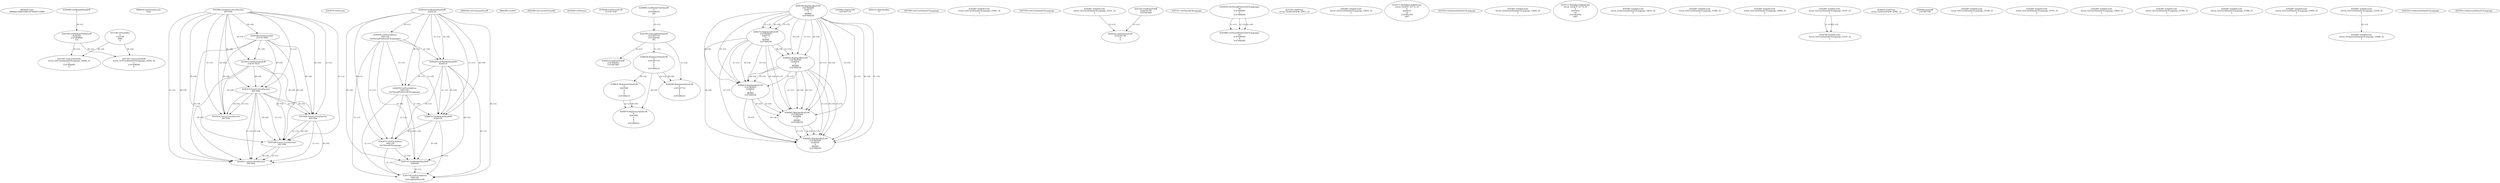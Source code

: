 // Global SCDG with merge call
digraph {
	0 [label="6850628.main
0008fdfc59d62544fccd754b827a3800"]
	1 [label="4254480.GetModuleHandleW
0"]
	2 [label="6844434.SetThreadLocale
1024"]
	3 [label="4243965.InitializeCriticalSection
6917004"]
	4 [label="4243979.GetVersion
"]
	5 [label="4244018.GetModuleHandleW
4244120"]
	6 [label="4244024.GetProcAddress
9441320
GetThreadPreferredUILanguages"]
	5 -> 6 [label="(0-->1)"]
	7 [label="4244044.GetModuleHandleW
4244120"]
	5 -> 7 [label="(1-->1)"]
	5 -> 7 [label="(0-->0)"]
	6 -> 7 [label="(1-->0)"]
	8 [label="4244050.GetProcAddress
9441320
SetThreadPreferredUILanguages"]
	5 -> 8 [label="(0-->1)"]
	6 -> 8 [label="(1-->1)"]
	7 -> 8 [label="(0-->1)"]
	9 [label="4244070.GetModuleHandleW
4244120"]
	5 -> 9 [label="(1-->1)"]
	7 -> 9 [label="(1-->1)"]
	5 -> 9 [label="(0-->0)"]
	6 -> 9 [label="(1-->0)"]
	7 -> 9 [label="(0-->0)"]
	8 -> 9 [label="(1-->0)"]
	10 [label="4244076.GetProcAddress
9441320
GetThreadUILanguage"]
	5 -> 10 [label="(0-->1)"]
	6 -> 10 [label="(1-->1)"]
	7 -> 10 [label="(0-->1)"]
	8 -> 10 [label="(1-->1)"]
	9 -> 10 [label="(0-->1)"]
	11 [label="4250188.GetSystemInfo
2147417660"]
	3 -> 11 [label="(0-->0)"]
	12 [label="6844540.GetCommandLineW
"]
	13 [label="4214413.GetStartupInfoW
2147417624"]
	3 -> 13 [label="(0-->0)"]
	11 -> 13 [label="(0-->0)"]
	14 [label="6844560.GetACP
"]
	15 [label="6844580.GetCurrentThreadId
"]
	16 [label="4250204.GetVersion
"]
	17 [label="4276690.GetVersionExW
2147417420"]
	18 [label="4243306.GetModuleFileNameW
4194304
2147408904
522"]
	1 -> 18 [label="(0-->1)"]
	19 [label="4248064.GetModuleFileNameW
0
2147408370
261"]
	20 [label="4215383.VirtualAlloc
0
1310704
4096
4"]
	21 [label="4246338.RegOpenKeyExW
2147483649
4246772
0
983065
2147408236"]
	22 [label="4246372.RegOpenKeyExW
2147483650
4246772
0
983065
2147408236"]
	21 -> 22 [label="(2-->2)"]
	21 -> 22 [label="(4-->4)"]
	21 -> 22 [label="(5-->5)"]
	23 [label="4246402.RegOpenKeyExW
2147483649
4246832
0
983065
2147408236"]
	21 -> 23 [label="(1-->1)"]
	21 -> 23 [label="(4-->4)"]
	22 -> 23 [label="(4-->4)"]
	21 -> 23 [label="(5-->5)"]
	22 -> 23 [label="(5-->5)"]
	24 [label="4245741.GetModuleHandleW
4246160"]
	5 -> 24 [label="(0-->0)"]
	6 -> 24 [label="(1-->0)"]
	7 -> 24 [label="(0-->0)"]
	8 -> 24 [label="(1-->0)"]
	9 -> 24 [label="(0-->0)"]
	10 -> 24 [label="(1-->0)"]
	25 [label="4245758.GetProcAddress
9441320
GetLongPathNameW"]
	5 -> 25 [label="(0-->1)"]
	6 -> 25 [label="(1-->1)"]
	7 -> 25 [label="(0-->1)"]
	8 -> 25 [label="(1-->1)"]
	9 -> 25 [label="(0-->1)"]
	10 -> 25 [label="(1-->1)"]
	24 -> 25 [label="(0-->1)"]
	26 [label="4245785.GetLongPathNameW
2147407710
2147406542
261"]
	19 -> 26 [label="(3-->3)"]
	27 [label="4245683.CharNextW
2147407716"]
	28 [label="4246014.FindFirstFileW
2147406542
2147407064"]
	26 -> 28 [label="(2-->1)"]
	29 [label="4246556.RegQueryValueExW
0
2147407710
0
0
0
2147408232"]
	26 -> 29 [label="(1-->2)"]
	30 [label="4246635.RegQueryValueExW
0
4247000
0
0
0
2147408232"]
	29 -> 30 [label="(6-->6)"]
	31 [label="4246722.RegCloseKey
0"]
	32 [label="4247883.GetUserDefaultUILanguage
"]
	33 [label="4245418.EnterCriticalSection
6917004"]
	3 -> 33 [label="(1-->1)"]
	3 -> 33 [label="(0-->0)"]
	11 -> 33 [label="(0-->0)"]
	13 -> 33 [label="(0-->0)"]
	34 [label="4245469.LeaveCriticalSection
6917004"]
	3 -> 34 [label="(1-->1)"]
	33 -> 34 [label="(1-->1)"]
	3 -> 34 [label="(0-->0)"]
	11 -> 34 [label="(0-->0)"]
	13 -> 34 [label="(0-->0)"]
	33 -> 34 [label="(0-->0)"]
	35 [label="4245487.IsValidLocale
retval_GetUserDefaultUILanguage_33941_32
2"]
	36 [label="4245580.EnterCriticalSection
6917004"]
	3 -> 36 [label="(1-->1)"]
	33 -> 36 [label="(1-->1)"]
	34 -> 36 [label="(1-->1)"]
	3 -> 36 [label="(0-->0)"]
	11 -> 36 [label="(0-->0)"]
	13 -> 36 [label="(0-->0)"]
	33 -> 36 [label="(0-->0)"]
	34 -> 36 [label="(0-->0)"]
	37 [label="4245621.LeaveCriticalSection
6917004"]
	3 -> 37 [label="(1-->1)"]
	33 -> 37 [label="(1-->1)"]
	34 -> 37 [label="(1-->1)"]
	36 -> 37 [label="(1-->1)"]
	3 -> 37 [label="(0-->0)"]
	11 -> 37 [label="(0-->0)"]
	13 -> 37 [label="(0-->0)"]
	33 -> 37 [label="(0-->0)"]
	34 -> 37 [label="(0-->0)"]
	36 -> 37 [label="(0-->0)"]
	38 [label="4247558.GetUserDefaultUILanguage
"]
	39 [label="4247567.GetLocaleInfoW
retval_GetUserDefaultUILanguage_34448_32
3
2147408268
4"]
	18 -> 39 [label="(0-->2)"]
	20 -> 39 [label="(4-->4)"]
	40 [label="4246432.RegOpenKeyExW
2147483650
4246832
0
983065
2147408236"]
	22 -> 40 [label="(1-->1)"]
	23 -> 40 [label="(2-->2)"]
	21 -> 40 [label="(4-->4)"]
	22 -> 40 [label="(4-->4)"]
	23 -> 40 [label="(4-->4)"]
	21 -> 40 [label="(5-->5)"]
	22 -> 40 [label="(5-->5)"]
	23 -> 40 [label="(5-->5)"]
	41 [label="4246462.RegOpenKeyExW
2147483649
4246884
0
983065
2147408236"]
	21 -> 41 [label="(1-->1)"]
	23 -> 41 [label="(1-->1)"]
	21 -> 41 [label="(4-->4)"]
	22 -> 41 [label="(4-->4)"]
	23 -> 41 [label="(4-->4)"]
	40 -> 41 [label="(4-->4)"]
	21 -> 41 [label="(5-->5)"]
	22 -> 41 [label="(5-->5)"]
	23 -> 41 [label="(5-->5)"]
	40 -> 41 [label="(5-->5)"]
	42 [label="4246492.RegOpenKeyExW
2147483649
4246936
0
983065
2147408236"]
	21 -> 42 [label="(1-->1)"]
	23 -> 42 [label="(1-->1)"]
	41 -> 42 [label="(1-->1)"]
	21 -> 42 [label="(4-->4)"]
	22 -> 42 [label="(4-->4)"]
	23 -> 42 [label="(4-->4)"]
	40 -> 42 [label="(4-->4)"]
	41 -> 42 [label="(4-->4)"]
	21 -> 42 [label="(5-->5)"]
	22 -> 42 [label="(5-->5)"]
	23 -> 42 [label="(5-->5)"]
	40 -> 42 [label="(5-->5)"]
	41 -> 42 [label="(5-->5)"]
	43 [label="4245487.IsValidLocale
retval_GetUserDefaultUILanguage_33231_32
2"]
	44 [label="4245121.GetThreadUILanguage
"]
	45 [label="4245059.GetThreadPreferredUILanguages
56
2147408200
0
2147408240"]
	46 [label="4245088.GetThreadPreferredUILanguages
56
2147408200
0
2147408240"]
	45 -> 46 [label="(1-->1)"]
	45 -> 46 [label="(2-->2)"]
	45 -> 46 [label="(4-->4)"]
	47 [label="4247567.GetLocaleInfoW
retval_GetUserDefaultUILanguage_34292_32
3
2147408268
4"]
	18 -> 47 [label="(0-->2)"]
	20 -> 47 [label="(4-->4)"]
	48 [label="4247247.FindFirstFileW
3224341740
2147407640"]
	49 [label="4247263.FindClose
retval_FindFirstFileW_34412_32"]
	50 [label="4248145.LoadLibraryExW
3224341740
0
2"]
	48 -> 50 [label="(1-->1)"]
	43 -> 50 [label="(2-->3)"]
	51 [label="4245487.IsValidLocale
retval_GetUserDefaultUILanguage_33852_32
2"]
	52 [label="4250171.MultiByteToWideChar
retval_GetACP_32774_32
0
4243616
14
2147403704
2047"]
	53 [label="4245454.LeaveCriticalSection
6917004"]
	3 -> 53 [label="(1-->1)"]
	33 -> 53 [label="(1-->1)"]
	3 -> 53 [label="(0-->0)"]
	11 -> 53 [label="(0-->0)"]
	13 -> 53 [label="(0-->0)"]
	33 -> 53 [label="(0-->0)"]
	54 [label="4247923.GetSystemDefaultUILanguage
"]
	55 [label="4245487.IsValidLocale
retval_GetSystemDefaultUILanguage_33449_32
2"]
	56 [label="4250171.MultiByteToWideChar
retval_GetACP_32774_32
0
4243452
10
2147403704
2047"]
	57 [label="4245487.IsValidLocale
retval_GetSystemDefaultUILanguage_34015_32
2"]
	58 [label="4246676.RegQueryValueExW
0
4247000
0
0
0
2147408232"]
	30 -> 58 [label="(2-->2)"]
	29 -> 58 [label="(6-->6)"]
	30 -> 58 [label="(6-->6)"]
	59 [label="4245487.IsValidLocale
retval_GetUserDefaultUILanguage_33385_32
2"]
	60 [label="4245487.IsValidLocale
retval_GetUserDefaultUILanguage_33044_32
2"]
	61 [label="4246599.RegQueryValueExW
0
2147407710
0
0
0
2147408232"]
	26 -> 61 [label="(1-->2)"]
	29 -> 61 [label="(2-->2)"]
	29 -> 61 [label="(6-->6)"]
	62 [label="4245487.IsValidLocale
retval_GetUserDefaultUILanguage_33107_32
2"]
	63 [label="4246032.FindClose
retval_FindFirstFileW_32941_32"]
	64 [label="4246044.lstrlenW
2147407108"]
	65 [label="4245487.IsValidLocale
retval_GetUserDefaultUILanguage_33160_32
2"]
	66 [label="4245487.IsValidLocale
retval_GetUserDefaultUILanguage_33761_32
2"]
	67 [label="4245487.IsValidLocale
retval_GetUserDefaultUILanguage_33644_32
2"]
	68 [label="4245487.IsValidLocale
retval_GetUserDefaultUILanguage_33384_32
2"]
	69 [label="4245487.IsValidLocale
retval_GetUserDefaultUILanguage_33586_32
2"]
	70 [label="4245487.IsValidLocale
retval_GetUserDefaultUILanguage_33995_32
2"]
	71 [label="4245487.IsValidLocale
retval_GetUserDefaultUILanguage_33258_32
2"]
	72 [label="4245487.IsValidLocale
retval_GetSystemDefaultUILanguage_33848_32
2"]
	71 -> 72 [label="(2-->2)"]
	73 [label="4244766.IsValidLocale
retval_GetUserDefaultUILanguage_33107_32
2"]
	62 -> 73 [label="(1-->1)"]
	62 -> 73 [label="(2-->2)"]
	74 [label="4245525.GetSystemDefaultUILanguage
"]
	75 [label="4245552.GetSystemDefaultUILanguage
"]
}
